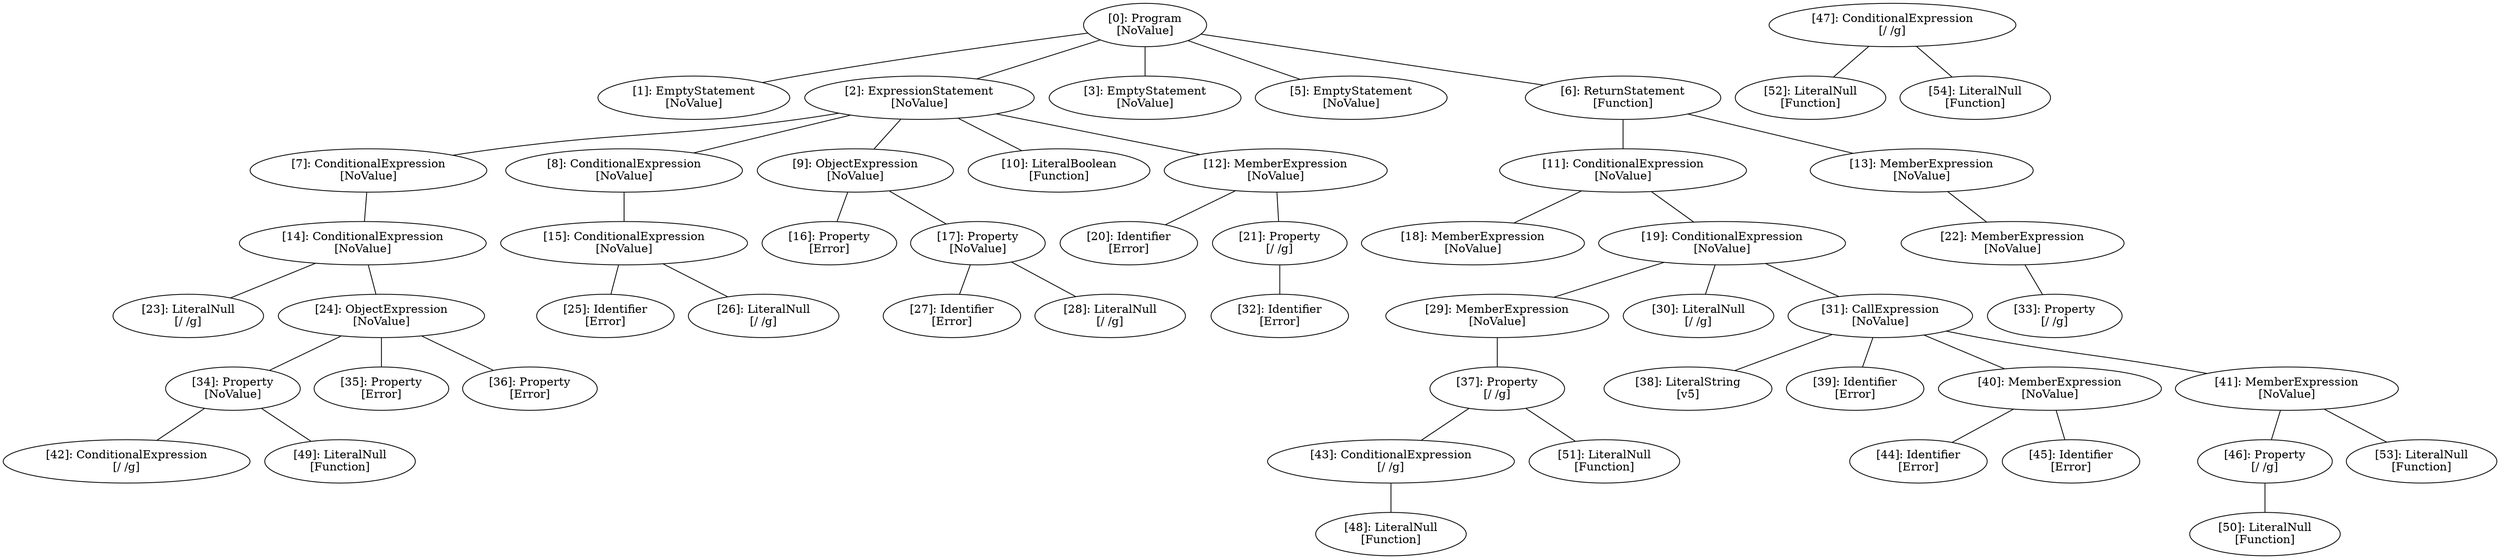 // Result
graph {
	0 [label="[0]: Program
[NoValue]"]
	1 [label="[1]: EmptyStatement
[NoValue]"]
	2 [label="[2]: ExpressionStatement
[NoValue]"]
	3 [label="[3]: EmptyStatement
[NoValue]"]
	5 [label="[5]: EmptyStatement
[NoValue]"]
	6 [label="[6]: ReturnStatement
[Function]"]
	7 [label="[7]: ConditionalExpression
[NoValue]"]
	8 [label="[8]: ConditionalExpression
[NoValue]"]
	9 [label="[9]: ObjectExpression
[NoValue]"]
	10 [label="[10]: LiteralBoolean
[Function]"]
	11 [label="[11]: ConditionalExpression
[NoValue]"]
	12 [label="[12]: MemberExpression
[NoValue]"]
	13 [label="[13]: MemberExpression
[NoValue]"]
	14 [label="[14]: ConditionalExpression
[NoValue]"]
	15 [label="[15]: ConditionalExpression
[NoValue]"]
	16 [label="[16]: Property
[Error]"]
	17 [label="[17]: Property
[NoValue]"]
	18 [label="[18]: MemberExpression
[NoValue]"]
	19 [label="[19]: ConditionalExpression
[NoValue]"]
	20 [label="[20]: Identifier
[Error]"]
	21 [label="[21]: Property
[/ /g]"]
	22 [label="[22]: MemberExpression
[NoValue]"]
	23 [label="[23]: LiteralNull
[/ /g]"]
	24 [label="[24]: ObjectExpression
[NoValue]"]
	25 [label="[25]: Identifier
[Error]"]
	26 [label="[26]: LiteralNull
[/ /g]"]
	27 [label="[27]: Identifier
[Error]"]
	28 [label="[28]: LiteralNull
[/ /g]"]
	29 [label="[29]: MemberExpression
[NoValue]"]
	30 [label="[30]: LiteralNull
[/ /g]"]
	31 [label="[31]: CallExpression
[NoValue]"]
	32 [label="[32]: Identifier
[Error]"]
	33 [label="[33]: Property
[/ /g]"]
	34 [label="[34]: Property
[NoValue]"]
	35 [label="[35]: Property
[Error]"]
	36 [label="[36]: Property
[Error]"]
	37 [label="[37]: Property
[/ /g]"]
	38 [label="[38]: LiteralString
[v5]"]
	39 [label="[39]: Identifier
[Error]"]
	40 [label="[40]: MemberExpression
[NoValue]"]
	41 [label="[41]: MemberExpression
[NoValue]"]
	42 [label="[42]: ConditionalExpression
[/ /g]"]
	43 [label="[43]: ConditionalExpression
[/ /g]"]
	44 [label="[44]: Identifier
[Error]"]
	45 [label="[45]: Identifier
[Error]"]
	46 [label="[46]: Property
[/ /g]"]
	47 [label="[47]: ConditionalExpression
[/ /g]"]
	48 [label="[48]: LiteralNull
[Function]"]
	49 [label="[49]: LiteralNull
[Function]"]
	50 [label="[50]: LiteralNull
[Function]"]
	51 [label="[51]: LiteralNull
[Function]"]
	52 [label="[52]: LiteralNull
[Function]"]
	53 [label="[53]: LiteralNull
[Function]"]
	54 [label="[54]: LiteralNull
[Function]"]
	0 -- 1
	0 -- 2
	0 -- 3
	0 -- 5
	0 -- 6
	2 -- 7
	2 -- 8
	2 -- 9
	2 -- 10
	2 -- 12
	6 -- 11
	6 -- 13
	7 -- 14
	8 -- 15
	9 -- 16
	9 -- 17
	11 -- 18
	11 -- 19
	12 -- 20
	12 -- 21
	13 -- 22
	14 -- 23
	14 -- 24
	15 -- 25
	15 -- 26
	17 -- 27
	17 -- 28
	19 -- 29
	19 -- 30
	19 -- 31
	21 -- 32
	22 -- 33
	24 -- 34
	24 -- 35
	24 -- 36
	29 -- 37
	31 -- 38
	31 -- 39
	31 -- 40
	31 -- 41
	34 -- 42
	34 -- 49
	37 -- 43
	37 -- 51
	40 -- 44
	40 -- 45
	41 -- 46
	41 -- 53
	43 -- 48
	46 -- 50
	47 -- 52
	47 -- 54
}
